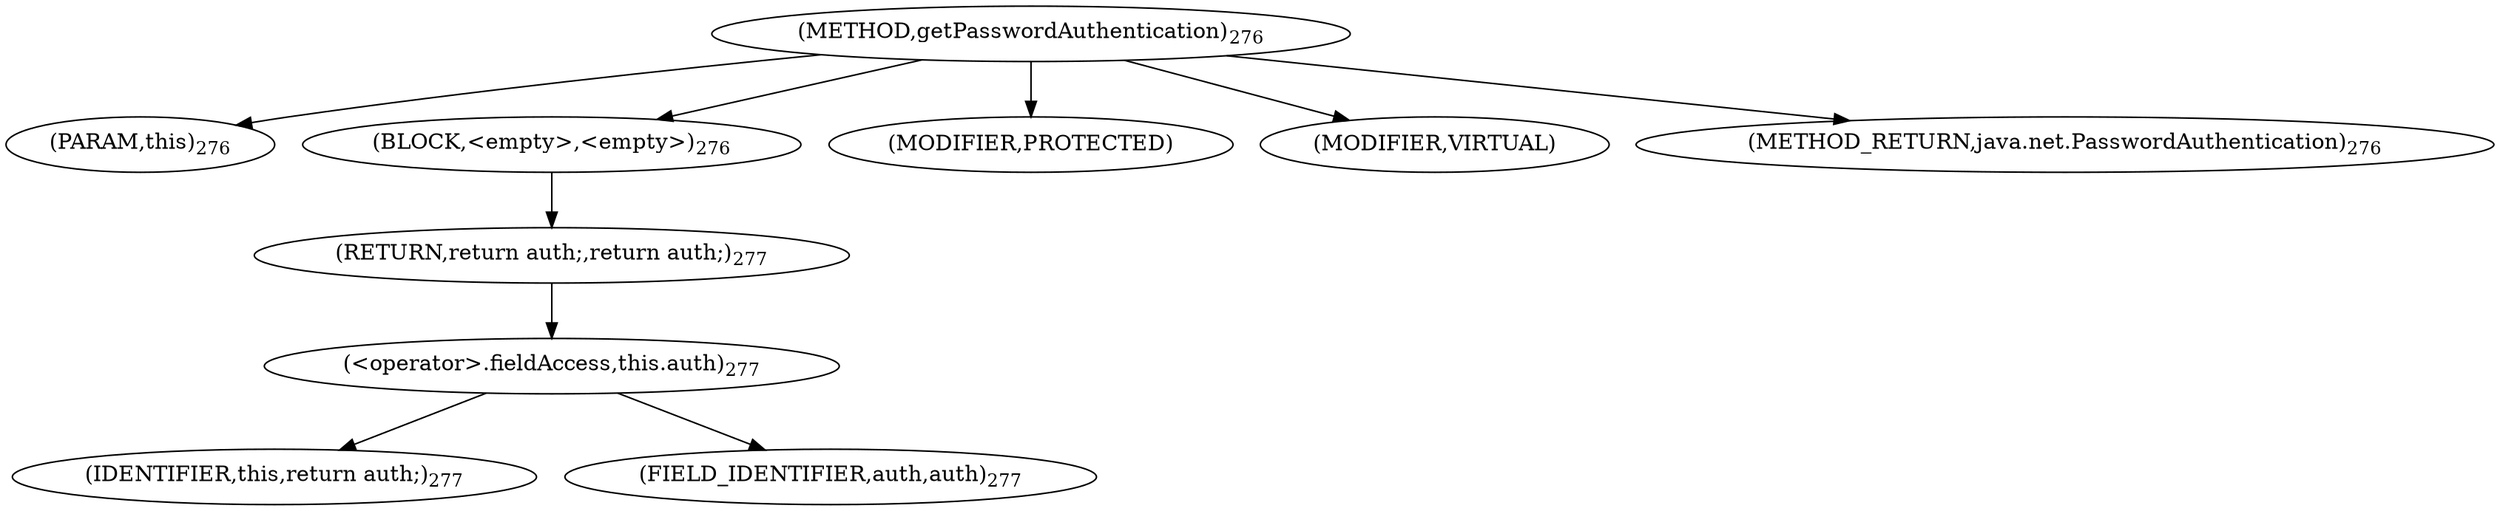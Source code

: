 digraph "getPasswordAuthentication" {  
"511" [label = <(METHOD,getPasswordAuthentication)<SUB>276</SUB>> ]
"512" [label = <(PARAM,this)<SUB>276</SUB>> ]
"513" [label = <(BLOCK,&lt;empty&gt;,&lt;empty&gt;)<SUB>276</SUB>> ]
"514" [label = <(RETURN,return auth;,return auth;)<SUB>277</SUB>> ]
"515" [label = <(&lt;operator&gt;.fieldAccess,this.auth)<SUB>277</SUB>> ]
"516" [label = <(IDENTIFIER,this,return auth;)<SUB>277</SUB>> ]
"517" [label = <(FIELD_IDENTIFIER,auth,auth)<SUB>277</SUB>> ]
"518" [label = <(MODIFIER,PROTECTED)> ]
"519" [label = <(MODIFIER,VIRTUAL)> ]
"520" [label = <(METHOD_RETURN,java.net.PasswordAuthentication)<SUB>276</SUB>> ]
  "511" -> "512" 
  "511" -> "513" 
  "511" -> "518" 
  "511" -> "519" 
  "511" -> "520" 
  "513" -> "514" 
  "514" -> "515" 
  "515" -> "516" 
  "515" -> "517" 
}
